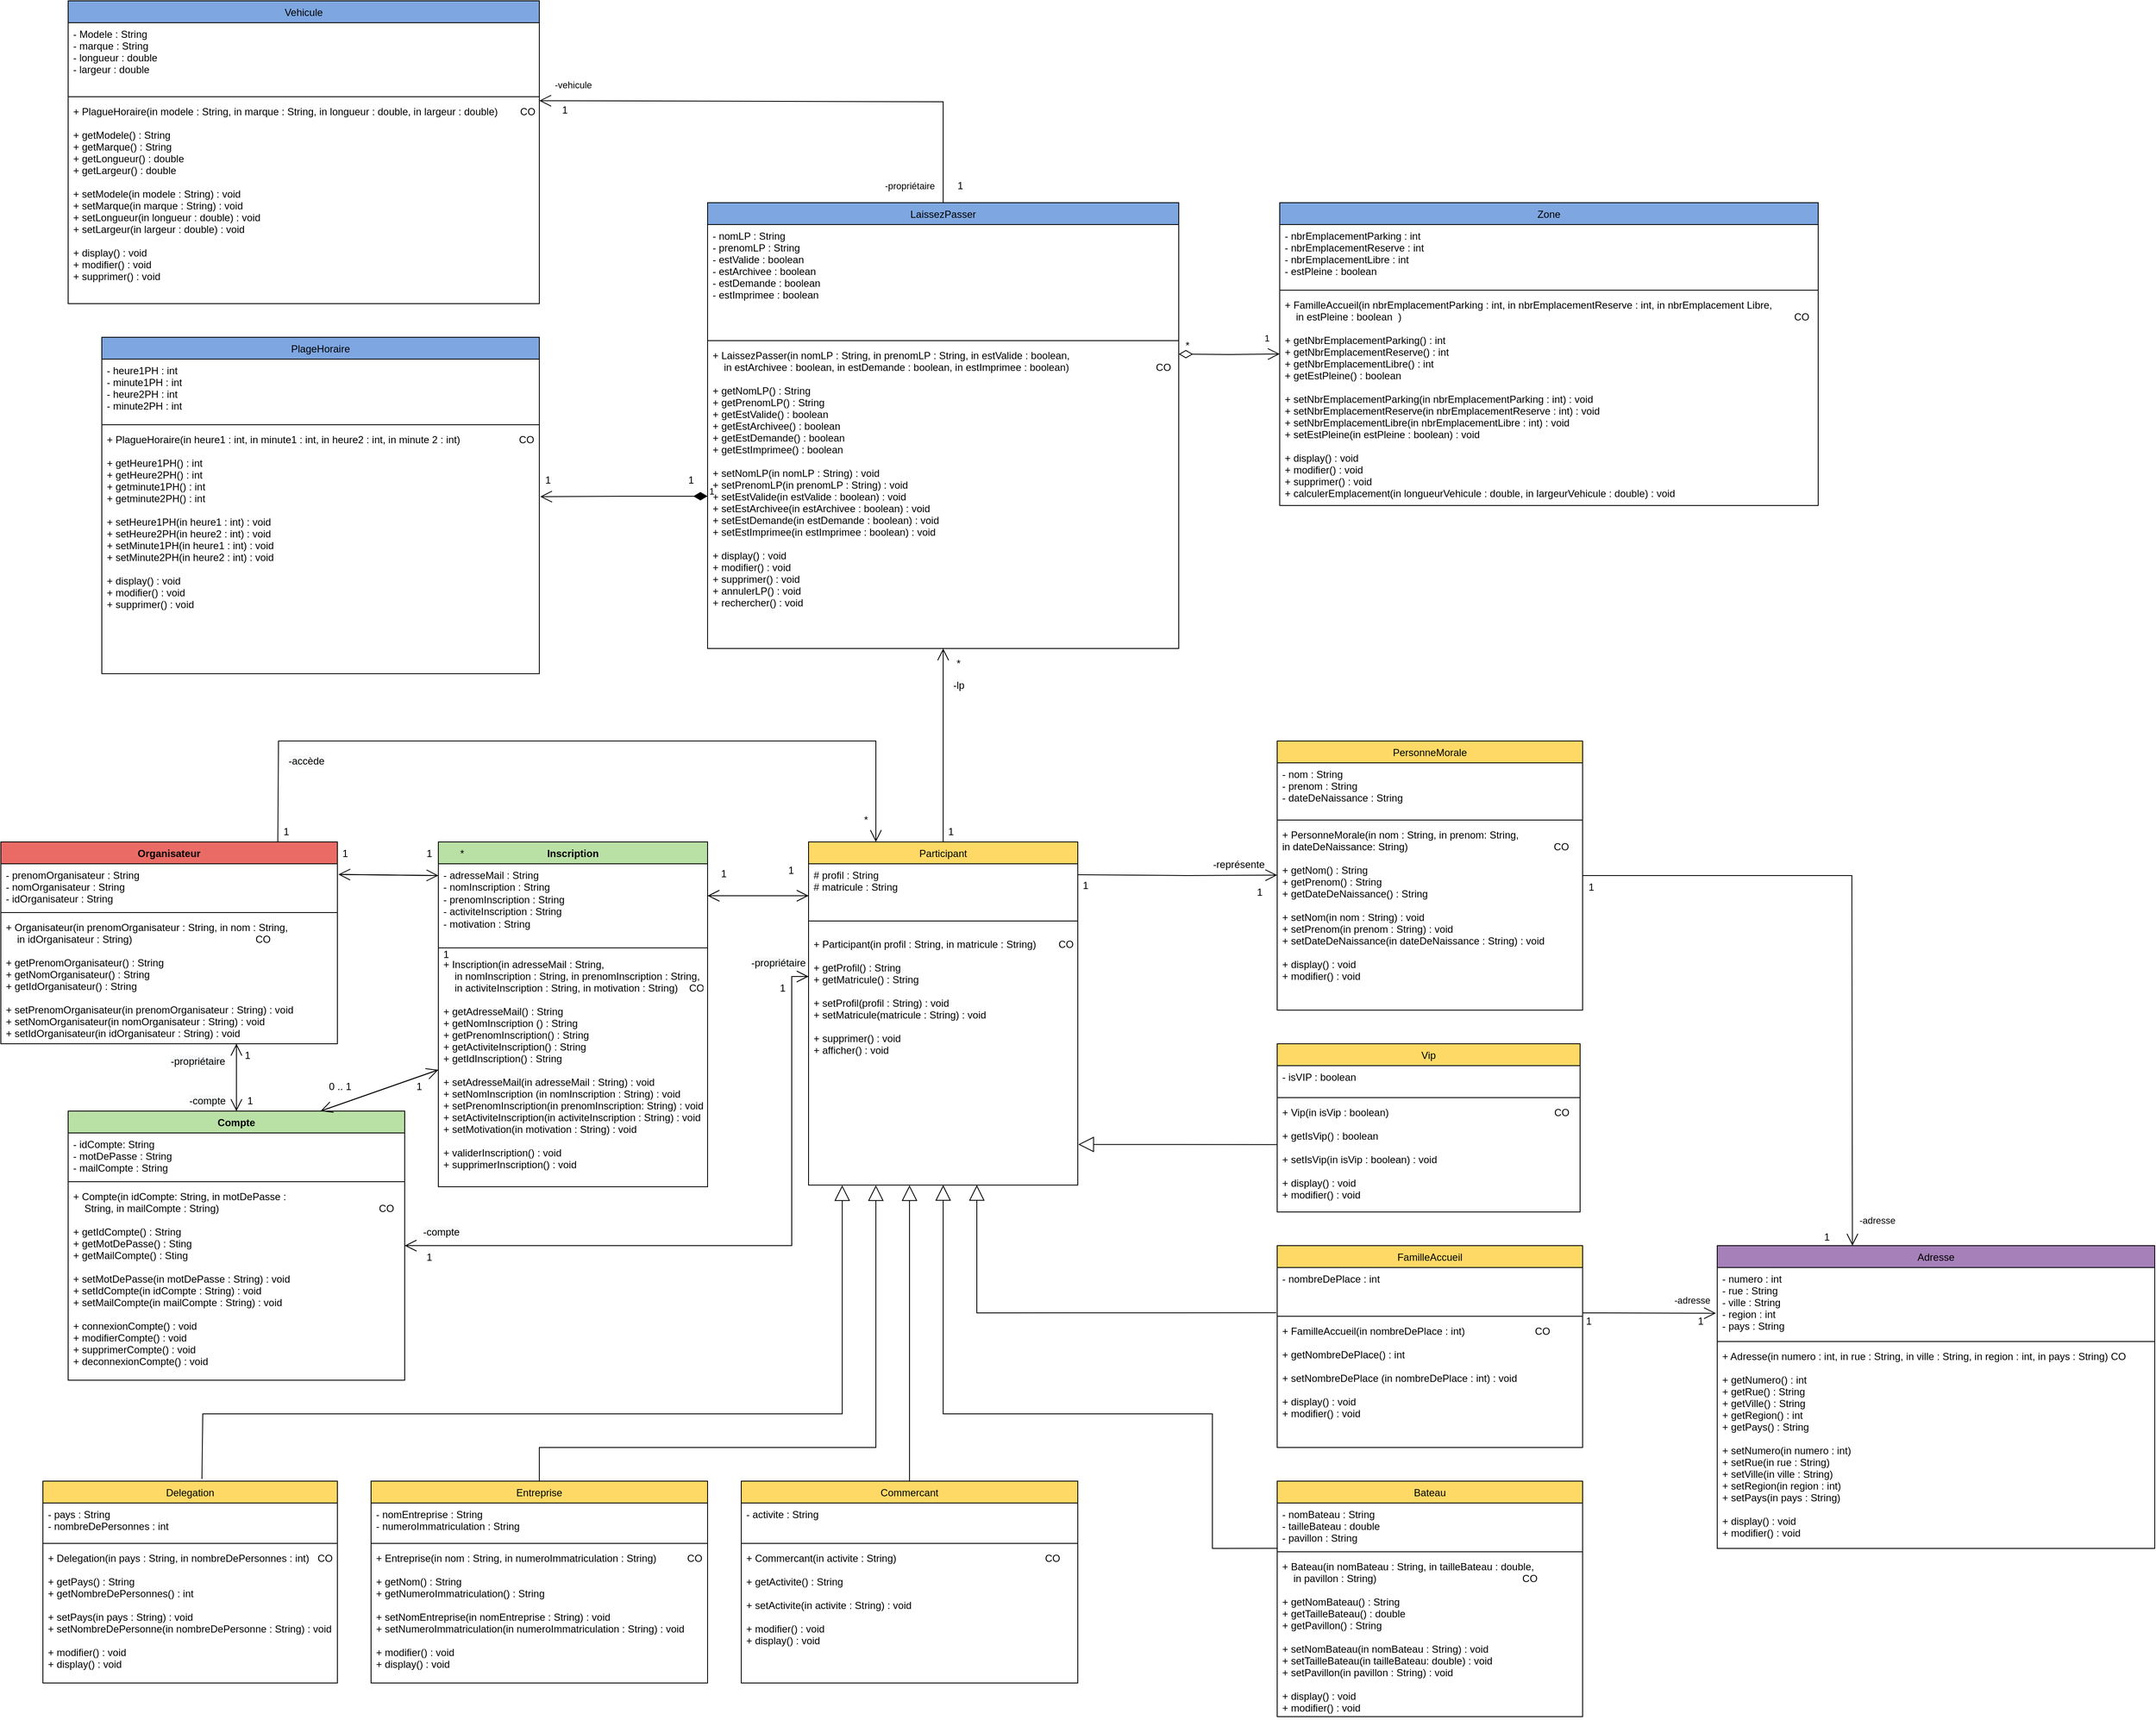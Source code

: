 <mxfile version="17.1.2" type="github">
  <diagram id="pmPVxWBvfErrvhI0WtuU" name="DDC1">
    <mxGraphModel dx="6281" dy="3842" grid="1" gridSize="10" guides="1" tooltips="1" connect="1" arrows="1" fold="1" page="1" pageScale="1" pageWidth="1169" pageHeight="827" background="none" math="0" shadow="0">
      <root>
        <mxCell id="0" />
        <mxCell id="1" parent="0" />
        <mxCell id="7gchvuawiLb_LsRf-Ycw-1" value="LaissezPasser" style="swimlane;fontStyle=0;align=center;verticalAlign=top;childLayout=stackLayout;horizontal=1;startSize=26;horizontalStack=0;resizeParent=1;resizeLast=0;collapsible=1;marginBottom=0;rounded=0;shadow=0;strokeWidth=1;fillColor=#7EA6E0;" vertex="1" parent="1">
          <mxGeometry x="160" y="-720" width="560" height="530" as="geometry">
            <mxRectangle x="130" y="380" width="160" height="26" as="alternateBounds" />
          </mxGeometry>
        </mxCell>
        <mxCell id="7gchvuawiLb_LsRf-Ycw-2" value="- nomLP : String&#xa;- prenomLP : String&#xa;- estValide : boolean&#xa;- estArchivee : boolean&#xa;- estDemande : boolean&#xa;- estImprimee : boolean" style="text;align=left;verticalAlign=top;spacingLeft=4;spacingRight=4;overflow=hidden;rotatable=0;points=[[0,0.5],[1,0.5]];portConstraint=eastwest;" vertex="1" parent="7gchvuawiLb_LsRf-Ycw-1">
          <mxGeometry y="26" width="560" height="134" as="geometry" />
        </mxCell>
        <mxCell id="7gchvuawiLb_LsRf-Ycw-125" value="1" style="endArrow=open;html=1;endSize=12;startArrow=diamondThin;startSize=14;startFill=0;edgeStyle=orthogonalEdgeStyle;align=left;verticalAlign=bottom;rounded=0;entryX=0;entryY=0.285;entryDx=0;entryDy=0;entryPerimeter=0;" edge="1" parent="7gchvuawiLb_LsRf-Ycw-1" target="7gchvuawiLb_LsRf-Ycw-113">
          <mxGeometry x="0.667" y="10" relative="1" as="geometry">
            <mxPoint x="560" y="180" as="sourcePoint" />
            <mxPoint x="710" y="180" as="targetPoint" />
            <mxPoint as="offset" />
          </mxGeometry>
        </mxCell>
        <mxCell id="7gchvuawiLb_LsRf-Ycw-3" value="" style="line;html=1;strokeWidth=1;align=left;verticalAlign=middle;spacingTop=-1;spacingLeft=3;spacingRight=3;rotatable=0;labelPosition=right;points=[];portConstraint=eastwest;" vertex="1" parent="7gchvuawiLb_LsRf-Ycw-1">
          <mxGeometry y="160" width="560" height="8" as="geometry" />
        </mxCell>
        <mxCell id="7gchvuawiLb_LsRf-Ycw-4" value="+ LaissezPasser(in nomLP : String, in prenomLP : String, in estValide : boolean, &#xa;    in estArchivee : boolean, in estDemande : boolean, in estImprimee : boolean)                               CO&#xa;&#xa;+ getNomLP() : String&#xa;+ getPrenomLP() : String&#xa;+ getEstValide() : boolean&#xa;+ getEstArchivee() : boolean &#xa;+ getEstDemande() : boolean &#xa;+ getEstImprimee() : boolean &#xa;&#xa;+ setNomLP(in nomLP : String) : void&#xa;+ setPrenomLP(in prenomLP : String) : void&#xa;+ setEstValide(in estValide : boolean) : void&#xa;+ setEstArchivee(in estArchivee : boolean) : void&#xa;+ setEstDemande(in estDemande : boolean) : void&#xa;+ setEstImprimee(in estImprimee : boolean) : void&#xa;&#xa;+ display() : void&#xa;+ modifier() : void&#xa;+ supprimer() : void&#xa;+ annulerLP() : void&#xa;+ rechercher() : void&#xa;" style="text;align=left;verticalAlign=top;spacingLeft=4;spacingRight=4;overflow=hidden;rotatable=0;points=[[0,0.5],[1,0.5]];portConstraint=eastwest;" vertex="1" parent="7gchvuawiLb_LsRf-Ycw-1">
          <mxGeometry y="168" width="560" height="362" as="geometry" />
        </mxCell>
        <mxCell id="7gchvuawiLb_LsRf-Ycw-7" value="Participant" style="swimlane;fontStyle=0;align=center;verticalAlign=top;childLayout=stackLayout;horizontal=1;startSize=26;horizontalStack=0;resizeParent=1;resizeLast=0;collapsible=1;marginBottom=0;rounded=0;shadow=0;strokeWidth=1;fillColor=#FFD966;" vertex="1" parent="1">
          <mxGeometry x="280" y="40" width="320" height="408" as="geometry">
            <mxRectangle x="330" y="50" width="160" height="26" as="alternateBounds" />
          </mxGeometry>
        </mxCell>
        <mxCell id="7gchvuawiLb_LsRf-Ycw-8" value="# profil : String&#xa;# matricule : String&#xa;" style="text;align=left;verticalAlign=top;spacingLeft=4;spacingRight=4;overflow=hidden;rotatable=0;points=[[0,0.5],[1,0.5]];portConstraint=eastwest;rounded=0;shadow=0;html=0;" vertex="1" parent="7gchvuawiLb_LsRf-Ycw-7">
          <mxGeometry y="26" width="320" height="54" as="geometry" />
        </mxCell>
        <mxCell id="7gchvuawiLb_LsRf-Ycw-9" value="" style="line;html=1;strokeWidth=1;align=left;verticalAlign=middle;spacingTop=-1;spacingLeft=3;spacingRight=3;rotatable=0;labelPosition=right;points=[];portConstraint=eastwest;" vertex="1" parent="7gchvuawiLb_LsRf-Ycw-7">
          <mxGeometry y="80" width="320" height="28" as="geometry" />
        </mxCell>
        <mxCell id="7gchvuawiLb_LsRf-Ycw-10" value="+ Participant(in profil : String, in matricule : String)        CO&#xa;&#xa;+ getProfil() : String&#xa;+ getMatricule() : String&#xa;&#xa;+ setProfil(profil : String) : void&#xa;+ setMatricule(matricule : String) : void&#xa;&#xa;+ supprimer() : void&#xa;+ afficher() : void&#xa;&#xa;" style="text;align=left;verticalAlign=top;spacingLeft=4;spacingRight=4;overflow=hidden;rotatable=0;points=[[0,0.5],[1,0.5]];portConstraint=eastwest;" vertex="1" parent="7gchvuawiLb_LsRf-Ycw-7">
          <mxGeometry y="108" width="320" height="300" as="geometry" />
        </mxCell>
        <mxCell id="7gchvuawiLb_LsRf-Ycw-11" value="PersonneMorale" style="swimlane;fontStyle=0;align=center;verticalAlign=top;childLayout=stackLayout;horizontal=1;startSize=26;horizontalStack=0;resizeParent=1;resizeLast=0;collapsible=1;marginBottom=0;rounded=0;shadow=0;strokeWidth=1;fillColor=#FFD966;" vertex="1" parent="1">
          <mxGeometry x="837" y="-80" width="363" height="320" as="geometry">
            <mxRectangle x="330" y="50" width="160" height="26" as="alternateBounds" />
          </mxGeometry>
        </mxCell>
        <mxCell id="7gchvuawiLb_LsRf-Ycw-12" value="- nom : String&#xa;- prenom : String&#xa;- dateDeNaissance : String&#xa;" style="text;align=left;verticalAlign=top;spacingLeft=4;spacingRight=4;overflow=hidden;rotatable=0;points=[[0,0.5],[1,0.5]];portConstraint=eastwest;rounded=0;shadow=0;html=0;" vertex="1" parent="7gchvuawiLb_LsRf-Ycw-11">
          <mxGeometry y="26" width="363" height="64" as="geometry" />
        </mxCell>
        <mxCell id="7gchvuawiLb_LsRf-Ycw-13" value="" style="line;html=1;strokeWidth=1;align=left;verticalAlign=middle;spacingTop=-1;spacingLeft=3;spacingRight=3;rotatable=0;labelPosition=right;points=[];portConstraint=eastwest;" vertex="1" parent="7gchvuawiLb_LsRf-Ycw-11">
          <mxGeometry y="90" width="363" height="8" as="geometry" />
        </mxCell>
        <mxCell id="7gchvuawiLb_LsRf-Ycw-14" value="+ PersonneMorale(in nom : String, in prenom: String, &#xa;in dateDeNaissance: String)                                                    CO&#xa;&#xa;+ getNom() : String&#xa;+ getPrenom() : String&#xa;+ getDateDeNaissance() : String&#xa;&#xa;+ setNom(in nom : String) : void&#xa;+ setPrenom(in prenom : String) : void&#xa;+ setDateDeNaissance(in dateDeNaissance : String) : void&#xa;&#xa;+ display() : void&#xa;+ modifier() : void" style="text;align=left;verticalAlign=top;spacingLeft=4;spacingRight=4;overflow=hidden;rotatable=0;points=[[0,0.5],[1,0.5]];portConstraint=eastwest;" vertex="1" parent="7gchvuawiLb_LsRf-Ycw-11">
          <mxGeometry y="98" width="363" height="222" as="geometry" />
        </mxCell>
        <mxCell id="7gchvuawiLb_LsRf-Ycw-15" value="Entreprise" style="swimlane;fontStyle=0;align=center;verticalAlign=top;childLayout=stackLayout;horizontal=1;startSize=26;horizontalStack=0;resizeParent=1;resizeLast=0;collapsible=1;marginBottom=0;rounded=0;shadow=0;strokeWidth=1;fillColor=#FFD966;" vertex="1" parent="1">
          <mxGeometry x="-240" y="800" width="400" height="240" as="geometry">
            <mxRectangle x="130" y="380" width="160" height="26" as="alternateBounds" />
          </mxGeometry>
        </mxCell>
        <mxCell id="7gchvuawiLb_LsRf-Ycw-16" value="- nomEntreprise : String&#xa;- numeroImmatriculation : String" style="text;align=left;verticalAlign=top;spacingLeft=4;spacingRight=4;overflow=hidden;rotatable=0;points=[[0,0.5],[1,0.5]];portConstraint=eastwest;" vertex="1" parent="7gchvuawiLb_LsRf-Ycw-15">
          <mxGeometry y="26" width="400" height="44" as="geometry" />
        </mxCell>
        <mxCell id="7gchvuawiLb_LsRf-Ycw-17" value="" style="line;html=1;strokeWidth=1;align=left;verticalAlign=middle;spacingTop=-1;spacingLeft=3;spacingRight=3;rotatable=0;labelPosition=right;points=[];portConstraint=eastwest;" vertex="1" parent="7gchvuawiLb_LsRf-Ycw-15">
          <mxGeometry y="70" width="400" height="8" as="geometry" />
        </mxCell>
        <mxCell id="7gchvuawiLb_LsRf-Ycw-18" value="+ Entreprise(in nom : String, in numeroImmatriculation : String)           CO&#xa;&#xa;+ getNom() : String&#xa;+ getNumeroImmatriculation() : String&#xa;&#xa;+ setNomEntreprise(in nomEntreprise : String) : void&#xa;+ setNumeroImmatriculation(in numeroImmatriculation : String) : void&#xa;&#xa;+ modifier() : void &#xa;+ display() : void" style="text;align=left;verticalAlign=top;spacingLeft=4;spacingRight=4;overflow=hidden;rotatable=0;points=[[0,0.5],[1,0.5]];portConstraint=eastwest;" vertex="1" parent="7gchvuawiLb_LsRf-Ycw-15">
          <mxGeometry y="78" width="400" height="162" as="geometry" />
        </mxCell>
        <mxCell id="7gchvuawiLb_LsRf-Ycw-19" value="Delegation" style="swimlane;fontStyle=0;align=center;verticalAlign=top;childLayout=stackLayout;horizontal=1;startSize=26;horizontalStack=0;resizeParent=1;resizeLast=0;collapsible=1;marginBottom=0;rounded=0;shadow=0;strokeWidth=1;fillColor=#FFD966;" vertex="1" parent="1">
          <mxGeometry x="-630" y="800" width="350" height="240" as="geometry">
            <mxRectangle x="130" y="380" width="160" height="26" as="alternateBounds" />
          </mxGeometry>
        </mxCell>
        <mxCell id="7gchvuawiLb_LsRf-Ycw-20" value="- pays : String&#xa;- nombreDePersonnes : int" style="text;align=left;verticalAlign=top;spacingLeft=4;spacingRight=4;overflow=hidden;rotatable=0;points=[[0,0.5],[1,0.5]];portConstraint=eastwest;" vertex="1" parent="7gchvuawiLb_LsRf-Ycw-19">
          <mxGeometry y="26" width="350" height="44" as="geometry" />
        </mxCell>
        <mxCell id="7gchvuawiLb_LsRf-Ycw-21" value="" style="line;html=1;strokeWidth=1;align=left;verticalAlign=middle;spacingTop=-1;spacingLeft=3;spacingRight=3;rotatable=0;labelPosition=right;points=[];portConstraint=eastwest;" vertex="1" parent="7gchvuawiLb_LsRf-Ycw-19">
          <mxGeometry y="70" width="350" height="8" as="geometry" />
        </mxCell>
        <mxCell id="7gchvuawiLb_LsRf-Ycw-22" value="+ Delegation(in pays : String, in nombreDePersonnes : int)   CO&#xa;&#xa;+ getPays() : String&#xa;+ getNombreDePersonnes() : int&#xa;&#xa;+ setPays(in pays : String) : void&#xa;+ setNombreDePersonne(in nombreDePersonne : String) : void&#xa;&#xa;+ modifier() : void &#xa;+ display() : void&#xa;&#xa;&#xa;" style="text;align=left;verticalAlign=top;spacingLeft=4;spacingRight=4;overflow=hidden;rotatable=0;points=[[0,0.5],[1,0.5]];portConstraint=eastwest;" vertex="1" parent="7gchvuawiLb_LsRf-Ycw-19">
          <mxGeometry y="78" width="350" height="162" as="geometry" />
        </mxCell>
        <mxCell id="7gchvuawiLb_LsRf-Ycw-23" value="Commercant" style="swimlane;fontStyle=0;align=center;verticalAlign=top;childLayout=stackLayout;horizontal=1;startSize=26;horizontalStack=0;resizeParent=1;resizeLast=0;collapsible=1;marginBottom=0;rounded=0;shadow=0;strokeWidth=1;fillColor=#FFD966;" vertex="1" parent="1">
          <mxGeometry x="200" y="800" width="400" height="240" as="geometry">
            <mxRectangle x="130" y="380" width="160" height="26" as="alternateBounds" />
          </mxGeometry>
        </mxCell>
        <mxCell id="7gchvuawiLb_LsRf-Ycw-24" value="- activite : String&#xa;" style="text;align=left;verticalAlign=top;spacingLeft=4;spacingRight=4;overflow=hidden;rotatable=0;points=[[0,0.5],[1,0.5]];portConstraint=eastwest;" vertex="1" parent="7gchvuawiLb_LsRf-Ycw-23">
          <mxGeometry y="26" width="400" height="44" as="geometry" />
        </mxCell>
        <mxCell id="7gchvuawiLb_LsRf-Ycw-25" value="" style="line;html=1;strokeWidth=1;align=left;verticalAlign=middle;spacingTop=-1;spacingLeft=3;spacingRight=3;rotatable=0;labelPosition=right;points=[];portConstraint=eastwest;" vertex="1" parent="7gchvuawiLb_LsRf-Ycw-23">
          <mxGeometry y="70" width="400" height="8" as="geometry" />
        </mxCell>
        <mxCell id="7gchvuawiLb_LsRf-Ycw-26" value="+ Commercant(in activite : String)                                                     CO &#xa;&#xa;+ getActivite() : String   &#xa;                                                  &#xa;+ setActivite(in activite : String) : void&#xa;&#xa;+ modifier() : void&#xa;+ display() : void&#xa;" style="text;align=left;verticalAlign=top;spacingLeft=4;spacingRight=4;overflow=hidden;rotatable=0;points=[[0,0.5],[1,0.5]];portConstraint=eastwest;" vertex="1" parent="7gchvuawiLb_LsRf-Ycw-23">
          <mxGeometry y="78" width="400" height="162" as="geometry" />
        </mxCell>
        <mxCell id="7gchvuawiLb_LsRf-Ycw-27" value="Bateau" style="swimlane;fontStyle=0;align=center;verticalAlign=top;childLayout=stackLayout;horizontal=1;startSize=26;horizontalStack=0;resizeParent=1;resizeLast=0;collapsible=1;marginBottom=0;rounded=0;shadow=0;strokeWidth=1;fillColor=#FFD966;" vertex="1" parent="1">
          <mxGeometry x="837" y="800" width="363" height="280" as="geometry">
            <mxRectangle x="130" y="380" width="160" height="26" as="alternateBounds" />
          </mxGeometry>
        </mxCell>
        <mxCell id="7gchvuawiLb_LsRf-Ycw-28" value="- nomBateau : String&#xa;- tailleBateau : double&#xa;- pavillon : String" style="text;align=left;verticalAlign=top;spacingLeft=4;spacingRight=4;overflow=hidden;rotatable=0;points=[[0,0.5],[1,0.5]];portConstraint=eastwest;" vertex="1" parent="7gchvuawiLb_LsRf-Ycw-27">
          <mxGeometry y="26" width="363" height="54" as="geometry" />
        </mxCell>
        <mxCell id="7gchvuawiLb_LsRf-Ycw-29" value="" style="line;html=1;strokeWidth=1;align=left;verticalAlign=middle;spacingTop=-1;spacingLeft=3;spacingRight=3;rotatable=0;labelPosition=right;points=[];portConstraint=eastwest;" vertex="1" parent="7gchvuawiLb_LsRf-Ycw-27">
          <mxGeometry y="80" width="363" height="8" as="geometry" />
        </mxCell>
        <mxCell id="7gchvuawiLb_LsRf-Ycw-30" value="+ Bateau(in nomBateau : String, in tailleBateau : double, &#xa;    in pavillon : String)                                                    CO&#xa;&#xa;+ getNomBateau() : String&#xa;+ getTailleBateau() : double&#xa;+ getPavillon() : String&#xa;&#xa;+ setNomBateau(in nomBateau : String) : void&#xa;+ setTailleBateau(in tailleBateau: double) : void&#xa;+ setPavillon(in pavillon : String) : void&#xa;&#xa;+ display() : void&#xa;+ modifier() : void&#xa;" style="text;align=left;verticalAlign=top;spacingLeft=4;spacingRight=4;overflow=hidden;rotatable=0;points=[[0,0.5],[1,0.5]];portConstraint=eastwest;" vertex="1" parent="7gchvuawiLb_LsRf-Ycw-27">
          <mxGeometry y="88" width="363" height="192" as="geometry" />
        </mxCell>
        <mxCell id="7gchvuawiLb_LsRf-Ycw-31" value="FamilleAccueil" style="swimlane;fontStyle=0;align=center;verticalAlign=top;childLayout=stackLayout;horizontal=1;startSize=26;horizontalStack=0;resizeParent=1;resizeLast=0;collapsible=1;marginBottom=0;rounded=0;shadow=0;strokeWidth=1;fillColor=#FFD966;" vertex="1" parent="1">
          <mxGeometry x="837" y="520" width="363" height="240" as="geometry">
            <mxRectangle x="130" y="380" width="160" height="26" as="alternateBounds" />
          </mxGeometry>
        </mxCell>
        <mxCell id="7gchvuawiLb_LsRf-Ycw-32" value="- nombreDePlace : int" style="text;align=left;verticalAlign=top;spacingLeft=4;spacingRight=4;overflow=hidden;rotatable=0;points=[[0,0.5],[1,0.5]];portConstraint=eastwest;" vertex="1" parent="7gchvuawiLb_LsRf-Ycw-31">
          <mxGeometry y="26" width="363" height="54" as="geometry" />
        </mxCell>
        <mxCell id="7gchvuawiLb_LsRf-Ycw-33" value="" style="line;html=1;strokeWidth=1;align=left;verticalAlign=middle;spacingTop=-1;spacingLeft=3;spacingRight=3;rotatable=0;labelPosition=right;points=[];portConstraint=eastwest;" vertex="1" parent="7gchvuawiLb_LsRf-Ycw-31">
          <mxGeometry y="80" width="363" height="8" as="geometry" />
        </mxCell>
        <mxCell id="7gchvuawiLb_LsRf-Ycw-34" value="+ FamilleAccueil(in nombreDePlace : int)                         CO&#xa;&#xa;+ getNombreDePlace() : int&#xa;&#xa;+ setNombreDePlace (in nombreDePlace : int) : void&#xa;&#xa;+ display() : void&#xa;+ modifier() : void&#xa;" style="text;align=left;verticalAlign=top;spacingLeft=4;spacingRight=4;overflow=hidden;rotatable=0;points=[[0,0.5],[1,0.5]];portConstraint=eastwest;" vertex="1" parent="7gchvuawiLb_LsRf-Ycw-31">
          <mxGeometry y="88" width="363" height="152" as="geometry" />
        </mxCell>
        <mxCell id="7gchvuawiLb_LsRf-Ycw-35" value="Vip" style="swimlane;fontStyle=0;align=center;verticalAlign=top;childLayout=stackLayout;horizontal=1;startSize=26;horizontalStack=0;resizeParent=1;resizeLast=0;collapsible=1;marginBottom=0;rounded=0;shadow=0;strokeWidth=1;strokeColor=#000000;fillColor=#FFD966;" vertex="1" parent="1">
          <mxGeometry x="837" y="280" width="360" height="200" as="geometry">
            <mxRectangle x="130" y="380" width="160" height="26" as="alternateBounds" />
          </mxGeometry>
        </mxCell>
        <mxCell id="7gchvuawiLb_LsRf-Ycw-36" value="- isVIP : boolean" style="text;align=left;verticalAlign=top;spacingLeft=4;spacingRight=4;overflow=hidden;rotatable=0;points=[[0,0.5],[1,0.5]];portConstraint=eastwest;rounded=0;shadow=0;html=0;" vertex="1" parent="7gchvuawiLb_LsRf-Ycw-35">
          <mxGeometry y="26" width="360" height="34" as="geometry" />
        </mxCell>
        <mxCell id="7gchvuawiLb_LsRf-Ycw-37" value="" style="line;html=1;strokeWidth=1;align=left;verticalAlign=middle;spacingTop=-1;spacingLeft=3;spacingRight=3;rotatable=0;labelPosition=right;points=[];portConstraint=eastwest;" vertex="1" parent="7gchvuawiLb_LsRf-Ycw-35">
          <mxGeometry y="60" width="360" height="8" as="geometry" />
        </mxCell>
        <mxCell id="7gchvuawiLb_LsRf-Ycw-38" value="+ Vip(in isVip : boolean)                                                           CO&#xa;&#xa;+ getIsVip() : boolean&#xa;&#xa;+ setIsVip(in isVip : boolean) : void&#xa;&#xa;+ display() : void&#xa;+ modifier() : void" style="text;align=left;verticalAlign=top;spacingLeft=4;spacingRight=4;overflow=hidden;rotatable=0;points=[[0,0.5],[1,0.5]];portConstraint=eastwest;" vertex="1" parent="7gchvuawiLb_LsRf-Ycw-35">
          <mxGeometry y="68" width="360" height="132" as="geometry" />
        </mxCell>
        <mxCell id="7gchvuawiLb_LsRf-Ycw-39" value="-représente" style="text;html=1;resizable=0;points=[];;align=center;verticalAlign=middle;labelBackgroundColor=none;rounded=0;shadow=0;strokeWidth=1;fontSize=12;" vertex="1" connectable="0" parent="1">
          <mxGeometry x="799.997" y="66.004" as="geometry">
            <mxPoint x="-9" y="1" as="offset" />
          </mxGeometry>
        </mxCell>
        <mxCell id="7gchvuawiLb_LsRf-Ycw-40" value="1" style="text;align=left;verticalAlign=top;spacingLeft=4;spacingRight=4;overflow=hidden;rotatable=0;points=[[0,0.5],[1,0.5]];portConstraint=eastwest;rounded=0;shadow=0;html=0;" vertex="1" parent="1">
          <mxGeometry x="600" y="78" width="20" height="26" as="geometry" />
        </mxCell>
        <mxCell id="7gchvuawiLb_LsRf-Ycw-41" value="1" style="text;align=left;verticalAlign=top;spacingLeft=4;spacingRight=4;overflow=hidden;rotatable=0;points=[[0,0.5],[1,0.5]];portConstraint=eastwest;rounded=0;shadow=0;html=0;" vertex="1" parent="1">
          <mxGeometry x="807" y="86" width="20" height="26" as="geometry" />
        </mxCell>
        <mxCell id="7gchvuawiLb_LsRf-Ycw-42" value="Inscription" style="swimlane;fontStyle=1;align=center;verticalAlign=top;childLayout=stackLayout;horizontal=1;startSize=26;horizontalStack=0;resizeParent=1;resizeParentMax=0;resizeLast=0;collapsible=1;marginBottom=0;fillColor=#B9E0A5;" vertex="1" parent="1">
          <mxGeometry x="-160" y="40" width="320" height="410" as="geometry" />
        </mxCell>
        <mxCell id="7gchvuawiLb_LsRf-Ycw-43" value="- adresseMail : String&lt;br&gt;- nomInscription : String&lt;br&gt;- prenomInscription : String&amp;nbsp;&lt;br&gt;- activiteInscription : String&amp;nbsp;&lt;br&gt;- motivation : String" style="text;strokeColor=none;fillColor=none;align=left;verticalAlign=top;spacingLeft=4;spacingRight=4;overflow=hidden;rotatable=0;points=[[0,0.5],[1,0.5]];portConstraint=eastwest;horizontal=1;treeFolding=0;treeMoving=0;enumerate=0;comic=0;part=0;dropTarget=0;autosize=0;html=1;perimeter=rectanglePerimeter;" vertex="1" parent="7gchvuawiLb_LsRf-Ycw-42">
          <mxGeometry y="26" width="320" height="94" as="geometry" />
        </mxCell>
        <mxCell id="7gchvuawiLb_LsRf-Ycw-44" value="" style="line;strokeWidth=1;fillColor=none;align=left;verticalAlign=middle;spacingTop=-1;spacingLeft=3;spacingRight=3;rotatable=0;labelPosition=right;points=[];portConstraint=eastwest;" vertex="1" parent="7gchvuawiLb_LsRf-Ycw-42">
          <mxGeometry y="120" width="320" height="12" as="geometry" />
        </mxCell>
        <mxCell id="7gchvuawiLb_LsRf-Ycw-45" value="+ Inscription(in adresseMail : String, &#xa;    in nomInscription : String, in prenomInscription : String,&#xa;    in activiteInscription : String, in motivation : String)    CO&#xa;&#xa;+ getAdresseMail() : String&#xa;+ getNomInscription () : String&#xa;+ getPrenomInscription() : String&#xa;+ getActiviteInscription() : String&#xa;+ getIdInscription() : String&#xa;&#xa;+ setAdresseMail(in adresseMail : String) : void&#xa;+ setNomInscription (in nomInscription : String) : void&#xa;+ setPrenomInscription(in prenomInscription: String) : void&#xa;+ setActiviteInscription(in activiteInscription : String) : void&#xa;+ setMotivation(in motivation : String) : void&#xa;&#xa;+ validerInscription() : void&#xa;+ supprimerInscription() : void" style="text;align=left;verticalAlign=top;spacingLeft=4;spacingRight=4;overflow=hidden;rotatable=0;points=[[0,0.5],[1,0.5]];portConstraint=eastwest;" vertex="1" parent="7gchvuawiLb_LsRf-Ycw-42">
          <mxGeometry y="132" width="320" height="278" as="geometry" />
        </mxCell>
        <mxCell id="7gchvuawiLb_LsRf-Ycw-46" value="Compte" style="swimlane;fontStyle=1;align=center;verticalAlign=top;childLayout=stackLayout;horizontal=1;startSize=26;horizontalStack=0;resizeParent=1;resizeParentMax=0;resizeLast=0;collapsible=1;marginBottom=0;fillColor=#B9E0A5;" vertex="1" parent="1">
          <mxGeometry x="-600" y="360" width="400" height="320" as="geometry" />
        </mxCell>
        <mxCell id="7gchvuawiLb_LsRf-Ycw-47" value="- idCompte: String&#xa;- motDePasse : String&#xa;- mailCompte : String" style="text;strokeColor=none;fillColor=none;align=left;verticalAlign=top;spacingLeft=4;spacingRight=4;overflow=hidden;rotatable=0;points=[[0,0.5],[1,0.5]];portConstraint=eastwest;" vertex="1" parent="7gchvuawiLb_LsRf-Ycw-46">
          <mxGeometry y="26" width="400" height="54" as="geometry" />
        </mxCell>
        <mxCell id="7gchvuawiLb_LsRf-Ycw-48" value="" style="line;strokeWidth=1;fillColor=none;align=left;verticalAlign=middle;spacingTop=-1;spacingLeft=3;spacingRight=3;rotatable=0;labelPosition=right;points=[];portConstraint=eastwest;" vertex="1" parent="7gchvuawiLb_LsRf-Ycw-46">
          <mxGeometry y="80" width="400" height="8" as="geometry" />
        </mxCell>
        <mxCell id="7gchvuawiLb_LsRf-Ycw-49" value="+ Compte(in idCompte: String, in motDePasse : &#xa;    String, in mailCompte : String)                                                         CO&#xa;&#xa;+ getIdCompte() : String&#xa;+ getMotDePasse() : Sting&#xa;+ getMailCompte() : Sting&#xa;&#xa;+ setMotDePasse(in motDePasse : String) : void&#xa;+ setIdCompte(in idCompte : String) : void&#xa;+ setMailCompte(in mailCompte : String) : void&#xa;&#xa;+ connexionCompte() : void&#xa;+ modifierCompte() : void&#xa;+ supprimerCompte() : void&#xa;+ deconnexionCompte() : void" style="text;strokeColor=none;fillColor=none;align=left;verticalAlign=top;spacingLeft=4;spacingRight=4;overflow=hidden;rotatable=0;points=[[0,0.5],[1,0.5]];portConstraint=eastwest;" vertex="1" parent="7gchvuawiLb_LsRf-Ycw-46">
          <mxGeometry y="88" width="400" height="232" as="geometry" />
        </mxCell>
        <mxCell id="7gchvuawiLb_LsRf-Ycw-50" value="&lt;br&gt;" style="endArrow=block;endSize=16;endFill=0;html=1;rounded=0;exitX=0.54;exitY=-0.011;exitDx=0;exitDy=0;exitPerimeter=0;entryX=0.125;entryY=1.001;entryDx=0;entryDy=0;entryPerimeter=0;" edge="1" parent="1" source="7gchvuawiLb_LsRf-Ycw-19" target="7gchvuawiLb_LsRf-Ycw-10">
          <mxGeometry x="-0.125" y="-40" width="160" relative="1" as="geometry">
            <mxPoint x="-768.96" y="720" as="sourcePoint" />
            <mxPoint x="320" y="450" as="targetPoint" />
            <mxPoint as="offset" />
            <Array as="points">
              <mxPoint x="-440" y="720" />
              <mxPoint x="320" y="720" />
            </Array>
          </mxGeometry>
        </mxCell>
        <mxCell id="7gchvuawiLb_LsRf-Ycw-51" value="&lt;br&gt;" style="endArrow=block;endSize=16;endFill=0;html=1;rounded=0;exitX=0.5;exitY=0;exitDx=0;exitDy=0;entryX=0.25;entryY=1.001;entryDx=0;entryDy=0;entryPerimeter=0;" edge="1" parent="1" source="7gchvuawiLb_LsRf-Ycw-15" target="7gchvuawiLb_LsRf-Ycw-10">
          <mxGeometry x="-0.125" y="-40" width="160" relative="1" as="geometry">
            <mxPoint x="-745" y="731" as="sourcePoint" />
            <mxPoint x="360" y="450" as="targetPoint" />
            <mxPoint as="offset" />
            <Array as="points">
              <mxPoint x="-40" y="760" />
              <mxPoint x="360" y="760" />
            </Array>
          </mxGeometry>
        </mxCell>
        <mxCell id="7gchvuawiLb_LsRf-Ycw-52" value="&lt;br&gt;" style="endArrow=block;endSize=16;endFill=0;html=1;rounded=0;exitX=0.5;exitY=0;exitDx=0;exitDy=0;entryX=0.375;entryY=1.001;entryDx=0;entryDy=0;entryPerimeter=0;" edge="1" parent="1" source="7gchvuawiLb_LsRf-Ycw-23" target="7gchvuawiLb_LsRf-Ycw-10">
          <mxGeometry x="-0.125" y="-40" width="160" relative="1" as="geometry">
            <mxPoint x="-735" y="741" as="sourcePoint" />
            <mxPoint x="400" y="450" as="targetPoint" />
            <mxPoint as="offset" />
          </mxGeometry>
        </mxCell>
        <mxCell id="7gchvuawiLb_LsRf-Ycw-53" value="&lt;br&gt;" style="endArrow=block;endSize=16;endFill=0;html=1;rounded=0;exitX=0.002;exitY=0.997;exitDx=0;exitDy=0;exitPerimeter=0;entryX=0.5;entryY=1;entryDx=0;entryDy=0;" edge="1" parent="1" source="7gchvuawiLb_LsRf-Ycw-28" target="7gchvuawiLb_LsRf-Ycw-7">
          <mxGeometry x="-0.125" y="-40" width="160" relative="1" as="geometry">
            <mxPoint x="820" y="880" as="sourcePoint" />
            <mxPoint x="440" y="450" as="targetPoint" />
            <mxPoint as="offset" />
            <Array as="points">
              <mxPoint x="770" y="880" />
              <mxPoint x="760" y="880" />
              <mxPoint x="760" y="720" />
              <mxPoint x="440" y="720" />
            </Array>
          </mxGeometry>
        </mxCell>
        <mxCell id="7gchvuawiLb_LsRf-Ycw-54" value="&lt;br&gt;" style="endArrow=block;endSize=16;endFill=0;html=1;rounded=0;exitX=-0.003;exitY=0.995;exitDx=0;exitDy=0;exitPerimeter=0;entryX=0.625;entryY=1;entryDx=0;entryDy=0;entryPerimeter=0;" edge="1" parent="1" source="7gchvuawiLb_LsRf-Ycw-32" target="7gchvuawiLb_LsRf-Ycw-10">
          <mxGeometry x="-0.125" y="-40" width="160" relative="1" as="geometry">
            <mxPoint x="826.001" y="598.754" as="sourcePoint" />
            <mxPoint x="490" y="450" as="targetPoint" />
            <mxPoint as="offset" />
            <Array as="points">
              <mxPoint x="480" y="600" />
            </Array>
          </mxGeometry>
        </mxCell>
        <mxCell id="7gchvuawiLb_LsRf-Ycw-55" value="&lt;br&gt;" style="endArrow=block;endSize=16;endFill=0;html=1;rounded=0;exitX=0;exitY=0.393;exitDx=0;exitDy=0;exitPerimeter=0;entryX=1.002;entryY=0.839;entryDx=0;entryDy=0;entryPerimeter=0;" edge="1" parent="1" source="7gchvuawiLb_LsRf-Ycw-38" target="7gchvuawiLb_LsRf-Ycw-10">
          <mxGeometry x="-0.125" y="-40" width="160" relative="1" as="geometry">
            <mxPoint x="1157.0" y="679.0" as="sourcePoint" />
            <mxPoint x="560" y="400" as="targetPoint" />
            <mxPoint as="offset" />
            <Array as="points" />
          </mxGeometry>
        </mxCell>
        <mxCell id="7gchvuawiLb_LsRf-Ycw-56" value="0 .. 1" style="text;align=left;verticalAlign=top;spacingLeft=4;spacingRight=4;overflow=hidden;rotatable=0;points=[[0,0.5],[1,0.5]];portConstraint=eastwest;rounded=0;shadow=0;html=0;" vertex="1" parent="1">
          <mxGeometry x="-296" y="317" width="70" height="26" as="geometry" />
        </mxCell>
        <mxCell id="7gchvuawiLb_LsRf-Ycw-57" value="" style="endArrow=open;endFill=1;endSize=12;html=1;rounded=0;exitX=1.005;exitY=0.233;exitDx=0;exitDy=0;exitPerimeter=0;" edge="1" parent="1" source="7gchvuawiLb_LsRf-Ycw-76">
          <mxGeometry width="160" relative="1" as="geometry">
            <mxPoint x="-290" y="79" as="sourcePoint" />
            <mxPoint x="-160.0" y="80.0" as="targetPoint" />
            <Array as="points">
              <mxPoint x="-160" y="80" />
            </Array>
          </mxGeometry>
        </mxCell>
        <mxCell id="7gchvuawiLb_LsRf-Ycw-58" value="" style="endArrow=open;endFill=1;endSize=12;html=1;rounded=0;entryX=1.003;entryY=0.235;entryDx=0;entryDy=0;entryPerimeter=0;" edge="1" parent="1" target="7gchvuawiLb_LsRf-Ycw-76">
          <mxGeometry width="160" relative="1" as="geometry">
            <mxPoint x="-160.0" y="80.0" as="sourcePoint" />
            <mxPoint x="-293.41" y="79.152" as="targetPoint" />
          </mxGeometry>
        </mxCell>
        <mxCell id="7gchvuawiLb_LsRf-Ycw-59" value="1" style="text;align=left;verticalAlign=top;spacingLeft=4;spacingRight=4;overflow=hidden;rotatable=0;points=[[0,0.5],[1,0.5]];portConstraint=eastwest;rounded=0;shadow=0;html=0;" vertex="1" parent="1">
          <mxGeometry x="-393" y="334" width="20" height="26" as="geometry" />
        </mxCell>
        <mxCell id="7gchvuawiLb_LsRf-Ycw-60" value="" style="endArrow=open;endFill=1;endSize=12;html=1;rounded=0;exitX=0.5;exitY=0;exitDx=0;exitDy=0;" edge="1" parent="1" source="7gchvuawiLb_LsRf-Ycw-46">
          <mxGeometry width="160" relative="1" as="geometry">
            <mxPoint x="-110.0" y="90" as="sourcePoint" />
            <mxPoint x="-400.0" y="280.0" as="targetPoint" />
          </mxGeometry>
        </mxCell>
        <mxCell id="7gchvuawiLb_LsRf-Ycw-61" value="" style="endArrow=open;endFill=1;endSize=12;html=1;rounded=0;entryX=0.5;entryY=0;entryDx=0;entryDy=0;" edge="1" parent="1" target="7gchvuawiLb_LsRf-Ycw-46">
          <mxGeometry width="160" relative="1" as="geometry">
            <mxPoint x="-400.0" y="280.0" as="sourcePoint" />
            <mxPoint x="-270.0" y="99.0" as="targetPoint" />
          </mxGeometry>
        </mxCell>
        <mxCell id="7gchvuawiLb_LsRf-Ycw-62" value="*" style="text;align=left;verticalAlign=top;spacingLeft=4;spacingRight=4;overflow=hidden;rotatable=0;points=[[0,0.5],[1,0.5]];portConstraint=eastwest;rounded=0;shadow=0;html=0;" vertex="1" parent="1">
          <mxGeometry x="-140" y="40" width="20" height="26" as="geometry" />
        </mxCell>
        <mxCell id="7gchvuawiLb_LsRf-Ycw-63" value="" style="endArrow=open;endFill=1;endSize=12;html=1;rounded=0;" edge="1" parent="1">
          <mxGeometry width="160" relative="1" as="geometry">
            <mxPoint x="280" y="200.0" as="sourcePoint" />
            <mxPoint x="-200.0" y="520.0" as="targetPoint" />
            <Array as="points">
              <mxPoint x="260" y="200" />
              <mxPoint x="260" y="520" />
            </Array>
          </mxGeometry>
        </mxCell>
        <mxCell id="7gchvuawiLb_LsRf-Ycw-64" value="" style="endArrow=open;endFill=1;endSize=12;html=1;rounded=0;entryX=0.75;entryY=0;entryDx=0;entryDy=0;exitX=0;exitY=0.5;exitDx=0;exitDy=0;" edge="1" parent="1" source="7gchvuawiLb_LsRf-Ycw-45" target="7gchvuawiLb_LsRf-Ycw-46">
          <mxGeometry width="160" relative="1" as="geometry">
            <mxPoint x="-110.0" y="90" as="sourcePoint" />
            <mxPoint x="-280.0" y="89.0" as="targetPoint" />
          </mxGeometry>
        </mxCell>
        <mxCell id="7gchvuawiLb_LsRf-Ycw-65" value="1" style="text;align=left;verticalAlign=top;spacingLeft=4;spacingRight=4;overflow=hidden;rotatable=0;points=[[0,0.5],[1,0.5]];portConstraint=eastwest;rounded=0;shadow=0;html=0;" vertex="1" parent="1">
          <mxGeometry x="-396" y="280" width="23" height="26" as="geometry" />
        </mxCell>
        <mxCell id="7gchvuawiLb_LsRf-Ycw-66" value="1" style="text;align=left;verticalAlign=top;spacingLeft=4;spacingRight=4;overflow=hidden;rotatable=0;points=[[0,0.5],[1,0.5]];portConstraint=eastwest;rounded=0;shadow=0;html=0;" vertex="1" parent="1">
          <mxGeometry x="-160" y="160" width="20" height="26" as="geometry" />
        </mxCell>
        <mxCell id="7gchvuawiLb_LsRf-Ycw-67" value="" style="endArrow=open;endFill=1;endSize=12;html=1;rounded=0;entryX=0;entryY=0.5;entryDx=0;entryDy=0;exitX=0.75;exitY=0;exitDx=0;exitDy=0;" edge="1" parent="1" source="7gchvuawiLb_LsRf-Ycw-46" target="7gchvuawiLb_LsRf-Ycw-45">
          <mxGeometry width="160" relative="1" as="geometry">
            <mxPoint x="-327.5" y="360" as="sourcePoint" />
            <mxPoint x="-110.0" y="247" as="targetPoint" />
          </mxGeometry>
        </mxCell>
        <mxCell id="7gchvuawiLb_LsRf-Ycw-68" value="1" style="text;align=left;verticalAlign=top;spacingLeft=4;spacingRight=4;overflow=hidden;rotatable=0;points=[[0,0.5],[1,0.5]];portConstraint=eastwest;rounded=0;shadow=0;html=0;" vertex="1" parent="1">
          <mxGeometry x="-280" y="40" width="20" height="26" as="geometry" />
        </mxCell>
        <mxCell id="7gchvuawiLb_LsRf-Ycw-69" value="1" style="text;align=left;verticalAlign=top;spacingLeft=4;spacingRight=4;overflow=hidden;rotatable=0;points=[[0,0.5],[1,0.5]];portConstraint=eastwest;rounded=0;shadow=0;html=0;" vertex="1" parent="1">
          <mxGeometry x="170" y="64" width="20" height="26" as="geometry" />
        </mxCell>
        <mxCell id="7gchvuawiLb_LsRf-Ycw-70" value="1" style="text;align=left;verticalAlign=top;spacingLeft=4;spacingRight=4;overflow=hidden;rotatable=0;points=[[0,0.5],[1,0.5]];portConstraint=eastwest;rounded=0;shadow=0;html=0;" vertex="1" parent="1">
          <mxGeometry x="250" y="60" width="20" height="26" as="geometry" />
        </mxCell>
        <mxCell id="7gchvuawiLb_LsRf-Ycw-71" value="1" style="text;align=left;verticalAlign=top;spacingLeft=4;spacingRight=4;overflow=hidden;rotatable=0;points=[[0,0.5],[1,0.5]];portConstraint=eastwest;rounded=0;shadow=0;html=0;" vertex="1" parent="1">
          <mxGeometry x="-192" y="317" width="70" height="26" as="geometry" />
        </mxCell>
        <mxCell id="7gchvuawiLb_LsRf-Ycw-72" value="" style="endArrow=open;endFill=1;endSize=12;html=1;rounded=0;entryX=0.25;entryY=0;entryDx=0;entryDy=0;exitX=0.823;exitY=0;exitDx=0;exitDy=0;exitPerimeter=0;" edge="1" parent="1" source="7gchvuawiLb_LsRf-Ycw-75" target="7gchvuawiLb_LsRf-Ycw-7">
          <mxGeometry width="160" relative="1" as="geometry">
            <mxPoint x="-388.5" y="40" as="sourcePoint" />
            <mxPoint x="360" y="50" as="targetPoint" />
            <Array as="points">
              <mxPoint x="-350" y="-80" />
              <mxPoint x="360" y="-80" />
              <mxPoint x="360" y="-30" />
            </Array>
          </mxGeometry>
        </mxCell>
        <mxCell id="7gchvuawiLb_LsRf-Ycw-73" value="1" style="text;align=left;verticalAlign=top;spacingLeft=4;spacingRight=4;overflow=hidden;rotatable=0;points=[[0,0.5],[1,0.5]];portConstraint=eastwest;rounded=0;shadow=0;html=0;" vertex="1" parent="1">
          <mxGeometry x="-350" y="14" width="20" height="26" as="geometry" />
        </mxCell>
        <mxCell id="7gchvuawiLb_LsRf-Ycw-74" value="*" style="text;align=left;verticalAlign=top;spacingLeft=4;spacingRight=4;overflow=hidden;rotatable=0;points=[[0,0.5],[1,0.5]];portConstraint=eastwest;rounded=0;shadow=0;html=0;" vertex="1" parent="1">
          <mxGeometry x="340" width="50" height="26" as="geometry" />
        </mxCell>
        <mxCell id="7gchvuawiLb_LsRf-Ycw-75" value="Organisateur" style="swimlane;fontStyle=1;align=center;verticalAlign=top;childLayout=stackLayout;horizontal=1;startSize=26;horizontalStack=0;resizeParent=1;resizeParentMax=0;resizeLast=0;collapsible=1;marginBottom=0;fillColor=#EA6B66;" vertex="1" parent="1">
          <mxGeometry x="-680" y="40" width="400" height="240" as="geometry" />
        </mxCell>
        <mxCell id="7gchvuawiLb_LsRf-Ycw-76" value="- prenomOrganisateur : String&#xa;- nomOrganisateur : String&#xa;- idOrganisateur : String" style="text;strokeColor=none;fillColor=none;align=left;verticalAlign=top;spacingLeft=4;spacingRight=4;overflow=hidden;rotatable=0;points=[[0,0.5],[1,0.5]];portConstraint=eastwest;" vertex="1" parent="7gchvuawiLb_LsRf-Ycw-75">
          <mxGeometry y="26" width="400" height="54" as="geometry" />
        </mxCell>
        <mxCell id="7gchvuawiLb_LsRf-Ycw-77" value="" style="line;strokeWidth=1;fillColor=none;align=left;verticalAlign=middle;spacingTop=-1;spacingLeft=3;spacingRight=3;rotatable=0;labelPosition=right;points=[];portConstraint=eastwest;" vertex="1" parent="7gchvuawiLb_LsRf-Ycw-75">
          <mxGeometry y="80" width="400" height="8" as="geometry" />
        </mxCell>
        <mxCell id="7gchvuawiLb_LsRf-Ycw-78" value="+ Organisateur(in prenomOrganisateur : String, in nom : String,&#xa;    in idOrganisateur : String)                                            CO&#xa;&#xa;+ getPrenomOrganisateur() : String&#xa;+ getNomOrganisateur() : String&#xa;+ getIdOrganisateur() : String&#xa;&#xa;+ setPrenomOrganisateur(in prenomOrganisateur : String) : void&#xa;+ setNomOrganisateur(in nomOrganisateur : String) : void&#xa;+ setIdOrganisateur(in idOrganisateur : String) : void" style="text;strokeColor=none;fillColor=none;align=left;verticalAlign=top;spacingLeft=4;spacingRight=4;overflow=hidden;rotatable=0;points=[[0,0.5],[1,0.5]];portConstraint=eastwest;" vertex="1" parent="7gchvuawiLb_LsRf-Ycw-75">
          <mxGeometry y="88" width="400" height="152" as="geometry" />
        </mxCell>
        <mxCell id="7gchvuawiLb_LsRf-Ycw-79" value="Adresse" style="swimlane;fontStyle=0;align=center;verticalAlign=top;childLayout=stackLayout;horizontal=1;startSize=26;horizontalStack=0;resizeParent=1;resizeLast=0;collapsible=1;marginBottom=0;rounded=0;shadow=0;strokeWidth=1;fillColor=#A680B8;" vertex="1" parent="1">
          <mxGeometry x="1360" y="520" width="520" height="360" as="geometry">
            <mxRectangle x="130" y="380" width="160" height="26" as="alternateBounds" />
          </mxGeometry>
        </mxCell>
        <mxCell id="7gchvuawiLb_LsRf-Ycw-80" value="- numero : int&#xa;- rue : String&#xa;- ville : String&#xa;- region : int&#xa;- pays : String&#xa;" style="text;align=left;verticalAlign=top;spacingLeft=4;spacingRight=4;overflow=hidden;rotatable=0;points=[[0,0.5],[1,0.5]];portConstraint=eastwest;" vertex="1" parent="7gchvuawiLb_LsRf-Ycw-79">
          <mxGeometry y="26" width="520" height="84" as="geometry" />
        </mxCell>
        <mxCell id="7gchvuawiLb_LsRf-Ycw-81" value="" style="line;html=1;strokeWidth=1;align=left;verticalAlign=middle;spacingTop=-1;spacingLeft=3;spacingRight=3;rotatable=0;labelPosition=right;points=[];portConstraint=eastwest;" vertex="1" parent="7gchvuawiLb_LsRf-Ycw-79">
          <mxGeometry y="110" width="520" height="8" as="geometry" />
        </mxCell>
        <mxCell id="7gchvuawiLb_LsRf-Ycw-82" value="+ Adresse(in numero : int, in rue : String, in ville : String, in region : int, in pays : String) CO&#xa;&#xa;+ getNumero() : int&#xa;+ getRue() : String&#xa;+ getVille() : String&#xa;+ getRegion() : int&#xa;+ getPays() : String&#xa;&#xa;+ setNumero(in numero : int)&#xa;+ setRue(in rue : String)&#xa;+ setVille(in ville : String)&#xa;+ setRegion(in region : int)&#xa;+ setPays(in pays : String)&#xa;&#xa;+ display() : void&#xa;+ modifier() : void" style="text;align=left;verticalAlign=top;spacingLeft=4;spacingRight=4;overflow=hidden;rotatable=0;points=[[0,0.5],[1,0.5]];portConstraint=eastwest;" vertex="1" parent="7gchvuawiLb_LsRf-Ycw-79">
          <mxGeometry y="118" width="520" height="242" as="geometry" />
        </mxCell>
        <mxCell id="7gchvuawiLb_LsRf-Ycw-83" value="1" style="text;html=1;align=center;verticalAlign=middle;resizable=0;points=[];autosize=1;strokeColor=none;fillColor=none;" vertex="1" parent="1">
          <mxGeometry x="1197" y="600" width="20" height="20" as="geometry" />
        </mxCell>
        <mxCell id="7gchvuawiLb_LsRf-Ycw-84" value="1" style="text;html=1;align=center;verticalAlign=middle;resizable=0;points=[];autosize=1;strokeColor=none;fillColor=none;" vertex="1" parent="1">
          <mxGeometry x="1330" y="600" width="20" height="20" as="geometry" />
        </mxCell>
        <mxCell id="7gchvuawiLb_LsRf-Ycw-85" value="1" style="text;html=1;align=center;verticalAlign=middle;resizable=0;points=[];autosize=1;strokeColor=none;fillColor=none;" vertex="1" parent="1">
          <mxGeometry x="1480" y="500" width="20" height="20" as="geometry" />
        </mxCell>
        <mxCell id="7gchvuawiLb_LsRf-Ycw-86" value="1" style="text;html=1;align=center;verticalAlign=middle;resizable=0;points=[];autosize=1;strokeColor=none;fillColor=none;" vertex="1" parent="1">
          <mxGeometry x="1200" y="84" width="20" height="20" as="geometry" />
        </mxCell>
        <mxCell id="7gchvuawiLb_LsRf-Ycw-87" value="" style="endArrow=open;endFill=1;endSize=12;html=1;rounded=0;entryX=0.309;entryY=0;entryDx=0;entryDy=0;entryPerimeter=0;exitX=0.999;exitY=0.279;exitDx=0;exitDy=0;exitPerimeter=0;" edge="1" parent="1" source="7gchvuawiLb_LsRf-Ycw-14" target="7gchvuawiLb_LsRf-Ycw-79">
          <mxGeometry width="160" relative="1" as="geometry">
            <mxPoint x="1210.0" y="104" as="sourcePoint" />
            <mxPoint x="1480" y="104.494" as="targetPoint" />
            <Array as="points">
              <mxPoint x="1520" y="80" />
            </Array>
          </mxGeometry>
        </mxCell>
        <mxCell id="7gchvuawiLb_LsRf-Ycw-88" value="&lt;span style=&quot;font-size: 11px ; background-color: rgb(255 , 255 , 255)&quot;&gt;-adresse&lt;/span&gt;" style="text;html=1;align=center;verticalAlign=middle;resizable=0;points=[];autosize=1;strokeColor=none;fillColor=none;" vertex="1" parent="1">
          <mxGeometry x="1520" y="480" width="60" height="20" as="geometry" />
        </mxCell>
        <mxCell id="7gchvuawiLb_LsRf-Ycw-89" value="" style="endArrow=open;endFill=1;endSize=12;html=1;rounded=0;entryX=-0.003;entryY=0.647;entryDx=0;entryDy=0;entryPerimeter=0;" edge="1" parent="1" target="7gchvuawiLb_LsRf-Ycw-80">
          <mxGeometry width="160" relative="1" as="geometry">
            <mxPoint x="1200" y="600.0" as="sourcePoint" />
            <mxPoint x="1475.0" y="600.494" as="targetPoint" />
          </mxGeometry>
        </mxCell>
        <mxCell id="7gchvuawiLb_LsRf-Ycw-90" value="&lt;span style=&quot;font-size: 11px ; background-color: rgb(255 , 255 , 255)&quot;&gt;-adresse&lt;/span&gt;" style="text;html=1;align=center;verticalAlign=middle;resizable=0;points=[];autosize=1;strokeColor=none;fillColor=none;" vertex="1" parent="1">
          <mxGeometry x="1300" y="575" width="60" height="20" as="geometry" />
        </mxCell>
        <mxCell id="7gchvuawiLb_LsRf-Ycw-91" value="" style="group" vertex="1" connectable="0" parent="1">
          <mxGeometry x="160" y="104" width="120" as="geometry" />
        </mxCell>
        <mxCell id="7gchvuawiLb_LsRf-Ycw-92" value="" style="group" vertex="1" connectable="0" parent="7gchvuawiLb_LsRf-Ycw-91">
          <mxGeometry width="120" as="geometry" />
        </mxCell>
        <mxCell id="7gchvuawiLb_LsRf-Ycw-93" value="" style="endArrow=open;endFill=1;endSize=12;html=1;rounded=0;" edge="1" parent="7gchvuawiLb_LsRf-Ycw-92">
          <mxGeometry width="160" relative="1" as="geometry">
            <mxPoint x="120" as="sourcePoint" />
            <mxPoint as="targetPoint" />
          </mxGeometry>
        </mxCell>
        <mxCell id="7gchvuawiLb_LsRf-Ycw-94" value="" style="endArrow=open;endFill=1;endSize=12;html=1;rounded=0;" edge="1" parent="7gchvuawiLb_LsRf-Ycw-91">
          <mxGeometry width="160" relative="1" as="geometry">
            <mxPoint as="sourcePoint" />
            <mxPoint x="120" as="targetPoint" />
          </mxGeometry>
        </mxCell>
        <mxCell id="7gchvuawiLb_LsRf-Ycw-95" value="" style="endArrow=open;endFill=1;endSize=12;html=1;rounded=0;" edge="1" parent="1">
          <mxGeometry width="160" relative="1" as="geometry">
            <mxPoint x="-200.0" y="520.0" as="sourcePoint" />
            <mxPoint x="280" y="200.0" as="targetPoint" />
            <Array as="points">
              <mxPoint x="260" y="520" />
              <mxPoint x="260" y="200" />
            </Array>
          </mxGeometry>
        </mxCell>
        <mxCell id="7gchvuawiLb_LsRf-Ycw-96" value="" style="endArrow=open;endFill=1;endSize=12;html=1;rounded=0;exitX=0.999;exitY=0.279;exitDx=0;exitDy=0;exitPerimeter=0;entryX=0;entryY=0.277;entryDx=0;entryDy=0;entryPerimeter=0;" edge="1" parent="1" target="7gchvuawiLb_LsRf-Ycw-14">
          <mxGeometry width="160" relative="1" as="geometry">
            <mxPoint x="599.997" y="78.968" as="sourcePoint" />
            <mxPoint x="921.04" y="519.03" as="targetPoint" />
            <Array as="points">
              <mxPoint x="730" y="80" />
            </Array>
          </mxGeometry>
        </mxCell>
        <mxCell id="7gchvuawiLb_LsRf-Ycw-97" value="&lt;span style=&quot;color: rgb(0 , 0 , 0) ; font-family: &amp;#34;helvetica&amp;#34; ; font-size: 12px ; font-style: normal ; font-weight: 400 ; letter-spacing: normal ; text-align: center ; text-indent: 0px ; text-transform: none ; word-spacing: 0px ; background-color: rgb(248 , 249 , 250) ; display: inline ; float: none&quot;&gt;-compte&lt;/span&gt;" style="text;whiteSpace=wrap;html=1;" vertex="1" parent="1">
          <mxGeometry x="-180" y="490" width="90" height="30" as="geometry" />
        </mxCell>
        <mxCell id="7gchvuawiLb_LsRf-Ycw-98" value="&lt;span style=&quot;color: rgb(0 , 0 , 0) ; font-family: &amp;#34;helvetica&amp;#34; ; font-size: 12px ; font-style: normal ; font-weight: 400 ; letter-spacing: normal ; text-align: center ; text-indent: 0px ; text-transform: none ; word-spacing: 0px ; background-color: rgb(248 , 249 , 250) ; display: inline ; float: none&quot;&gt;-propriétaire&lt;/span&gt;" style="text;whiteSpace=wrap;html=1;" vertex="1" parent="1">
          <mxGeometry x="210" y="170" width="90" height="30" as="geometry" />
        </mxCell>
        <mxCell id="7gchvuawiLb_LsRf-Ycw-99" value="1" style="text;align=left;verticalAlign=top;spacingLeft=4;spacingRight=4;overflow=hidden;rotatable=0;points=[[0,0.5],[1,0.5]];portConstraint=eastwest;rounded=0;shadow=0;html=0;" vertex="1" parent="1">
          <mxGeometry x="-180" y="520" width="20" height="26" as="geometry" />
        </mxCell>
        <mxCell id="7gchvuawiLb_LsRf-Ycw-100" value="1" style="text;align=left;verticalAlign=top;spacingLeft=4;spacingRight=4;overflow=hidden;rotatable=0;points=[[0,0.5],[1,0.5]];portConstraint=eastwest;rounded=0;shadow=0;html=0;" vertex="1" parent="1">
          <mxGeometry x="240" y="200" width="20" height="26" as="geometry" />
        </mxCell>
        <mxCell id="7gchvuawiLb_LsRf-Ycw-101" value="&lt;span style=&quot;color: rgb(0 , 0 , 0) ; font-family: &amp;#34;helvetica&amp;#34; ; font-size: 12px ; font-style: normal ; font-weight: 400 ; letter-spacing: normal ; text-align: center ; text-indent: 0px ; text-transform: none ; word-spacing: 0px ; background-color: rgb(248 , 249 , 250) ; display: inline ; float: none&quot;&gt;-propriétaire&lt;/span&gt;" style="text;whiteSpace=wrap;html=1;" vertex="1" parent="1">
          <mxGeometry x="-480" y="287" width="90" height="30" as="geometry" />
        </mxCell>
        <mxCell id="7gchvuawiLb_LsRf-Ycw-102" value="&lt;span style=&quot;color: rgb(0 , 0 , 0) ; font-family: &amp;#34;helvetica&amp;#34; ; font-size: 12px ; font-style: normal ; font-weight: 400 ; letter-spacing: normal ; text-align: center ; text-indent: 0px ; text-transform: none ; word-spacing: 0px ; background-color: rgb(248 , 249 , 250) ; display: inline ; float: none&quot;&gt;-compte&lt;/span&gt;" style="text;whiteSpace=wrap;html=1;" vertex="1" parent="1">
          <mxGeometry x="-458" y="334" width="90" height="30" as="geometry" />
        </mxCell>
        <mxCell id="7gchvuawiLb_LsRf-Ycw-103" value="1" style="text;align=left;verticalAlign=top;spacingLeft=4;spacingRight=4;overflow=hidden;rotatable=0;points=[[0,0.5],[1,0.5]];portConstraint=eastwest;rounded=0;shadow=0;html=0;" vertex="1" parent="1">
          <mxGeometry x="-180" y="40" width="20" height="26" as="geometry" />
        </mxCell>
        <mxCell id="7gchvuawiLb_LsRf-Ycw-104" value="&lt;span style=&quot;color: rgb(0 , 0 , 0) ; font-family: &amp;#34;helvetica&amp;#34; ; font-size: 12px ; font-style: normal ; font-weight: 400 ; letter-spacing: normal ; text-align: center ; text-indent: 0px ; text-transform: none ; word-spacing: 0px ; background-color: rgb(248 , 249 , 250) ; display: inline ; float: none&quot;&gt;-accède&lt;/span&gt;" style="text;whiteSpace=wrap;html=1;" vertex="1" parent="1">
          <mxGeometry x="-340" y="-70" width="90" height="30" as="geometry" />
        </mxCell>
        <mxCell id="7gchvuawiLb_LsRf-Ycw-105" value="PlageHoraire" style="swimlane;fontStyle=0;align=center;verticalAlign=top;childLayout=stackLayout;horizontal=1;startSize=26;horizontalStack=0;resizeParent=1;resizeLast=0;collapsible=1;marginBottom=0;rounded=0;shadow=0;strokeWidth=1;fillColor=#7EA6E0;" vertex="1" parent="1">
          <mxGeometry x="-560" y="-560" width="520" height="400" as="geometry">
            <mxRectangle x="130" y="380" width="160" height="26" as="alternateBounds" />
          </mxGeometry>
        </mxCell>
        <mxCell id="7gchvuawiLb_LsRf-Ycw-106" value="- heure1PH : int&#xa;- minute1PH : int&#xa;- heure2PH : int&#xa;- minute2PH : int" style="text;align=left;verticalAlign=top;spacingLeft=4;spacingRight=4;overflow=hidden;rotatable=0;points=[[0,0.5],[1,0.5]];portConstraint=eastwest;" vertex="1" parent="7gchvuawiLb_LsRf-Ycw-105">
          <mxGeometry y="26" width="520" height="74" as="geometry" />
        </mxCell>
        <mxCell id="7gchvuawiLb_LsRf-Ycw-107" value="" style="line;html=1;strokeWidth=1;align=left;verticalAlign=middle;spacingTop=-1;spacingLeft=3;spacingRight=3;rotatable=0;labelPosition=right;points=[];portConstraint=eastwest;" vertex="1" parent="7gchvuawiLb_LsRf-Ycw-105">
          <mxGeometry y="100" width="520" height="8" as="geometry" />
        </mxCell>
        <mxCell id="7gchvuawiLb_LsRf-Ycw-108" value="+ PlagueHoraire(in heure1 : int, in minute1 : int, in heure2 : int, in minute 2 : int)                     CO&#xa;&#xa;+ getHeure1PH() : int&#xa;+ getHeure2PH() : int&#xa;+ getminute1PH() : int&#xa;+ getminute2PH() : int&#xa;&#xa;+ setHeure1PH(in heure1 : int) : void&#xa;+ setHeure2PH(in heure2 : int) : void&#xa;+ setMinute1PH(in heure1 : int) : void&#xa;+ setMinute2PH(in heure2 : int) : void&#xa;&#xa;+ display() : void&#xa;+ modifier() : void&#xa;+ supprimer() : void&#xa;" style="text;align=left;verticalAlign=top;spacingLeft=4;spacingRight=4;overflow=hidden;rotatable=0;points=[[0,0.5],[1,0.5]];portConstraint=eastwest;" vertex="1" parent="7gchvuawiLb_LsRf-Ycw-105">
          <mxGeometry y="108" width="520" height="242" as="geometry" />
        </mxCell>
        <mxCell id="7gchvuawiLb_LsRf-Ycw-110" value="Zone" style="swimlane;fontStyle=0;align=center;verticalAlign=top;childLayout=stackLayout;horizontal=1;startSize=26;horizontalStack=0;resizeParent=1;resizeLast=0;collapsible=1;marginBottom=0;rounded=0;shadow=0;strokeWidth=1;fillColor=#7EA6E0;" vertex="1" parent="1">
          <mxGeometry x="840" y="-720" width="640" height="360" as="geometry">
            <mxRectangle x="130" y="380" width="160" height="26" as="alternateBounds" />
          </mxGeometry>
        </mxCell>
        <mxCell id="7gchvuawiLb_LsRf-Ycw-111" value="- nbrEmplacementParking : int&#xa;- nbrEmplacementReserve : int&#xa;- nbrEmplacementLibre : int&#xa;- estPleine : boolean" style="text;align=left;verticalAlign=top;spacingLeft=4;spacingRight=4;overflow=hidden;rotatable=0;points=[[0,0.5],[1,0.5]];portConstraint=eastwest;" vertex="1" parent="7gchvuawiLb_LsRf-Ycw-110">
          <mxGeometry y="26" width="640" height="74" as="geometry" />
        </mxCell>
        <mxCell id="7gchvuawiLb_LsRf-Ycw-112" value="" style="line;html=1;strokeWidth=1;align=left;verticalAlign=middle;spacingTop=-1;spacingLeft=3;spacingRight=3;rotatable=0;labelPosition=right;points=[];portConstraint=eastwest;" vertex="1" parent="7gchvuawiLb_LsRf-Ycw-110">
          <mxGeometry y="100" width="640" height="8" as="geometry" />
        </mxCell>
        <mxCell id="7gchvuawiLb_LsRf-Ycw-113" value="+ FamilleAccueil(in nbrEmplacementParking : int, in nbrEmplacementReserve : int, in nbrEmplacement Libre,&#xa;    in estPleine : boolean  )                                                                                                                                            CO&#xa;&#xa;+ getNbrEmplacementParking() : int&#xa;+ getNbrEmplacementReserve() : int&#xa;+ getNbrEmplacementLibre() : int&#xa;+ getEstPleine() : boolean&#xa;&#xa;+ setNbrEmplacementParking(in nbrEmplacementParking : int) : void&#xa;+ setNbrEmplacementReserve(in nbrEmplacementReserve : int) : void&#xa;+ setNbrEmplacementLibre(in nbrEmplacementLibre : int) : void&#xa;+ setEstPleine(in estPleine : boolean) : void&#xa;&#xa;+ display() : void&#xa;+ modifier() : void&#xa;+ supprimer() : void&#xa;+ calculerEmplacement(in longueurVehicule : double, in largeurVehicule : double) : void" style="text;align=left;verticalAlign=top;spacingLeft=4;spacingRight=4;overflow=hidden;rotatable=0;points=[[0,0.5],[1,0.5]];portConstraint=eastwest;" vertex="1" parent="7gchvuawiLb_LsRf-Ycw-110">
          <mxGeometry y="108" width="640" height="252" as="geometry" />
        </mxCell>
        <mxCell id="7gchvuawiLb_LsRf-Ycw-114" value="Vehicule" style="swimlane;fontStyle=0;align=center;verticalAlign=top;childLayout=stackLayout;horizontal=1;startSize=26;horizontalStack=0;resizeParent=1;resizeLast=0;collapsible=1;marginBottom=0;rounded=0;shadow=0;strokeWidth=1;fillColor=#7EA6E0;" vertex="1" parent="1">
          <mxGeometry x="-600" y="-960" width="560" height="360" as="geometry">
            <mxRectangle x="130" y="380" width="160" height="26" as="alternateBounds" />
          </mxGeometry>
        </mxCell>
        <mxCell id="7gchvuawiLb_LsRf-Ycw-115" value="- Modele : String&#xa;- marque : String&#xa;- longueur : double&#xa;- largeur : double" style="text;align=left;verticalAlign=top;spacingLeft=4;spacingRight=4;overflow=hidden;rotatable=0;points=[[0,0.5],[1,0.5]];portConstraint=eastwest;" vertex="1" parent="7gchvuawiLb_LsRf-Ycw-114">
          <mxGeometry y="26" width="560" height="84" as="geometry" />
        </mxCell>
        <mxCell id="7gchvuawiLb_LsRf-Ycw-116" value="" style="line;html=1;strokeWidth=1;align=left;verticalAlign=middle;spacingTop=-1;spacingLeft=3;spacingRight=3;rotatable=0;labelPosition=right;points=[];portConstraint=eastwest;" vertex="1" parent="7gchvuawiLb_LsRf-Ycw-114">
          <mxGeometry y="110" width="560" height="8" as="geometry" />
        </mxCell>
        <mxCell id="7gchvuawiLb_LsRf-Ycw-117" value="+ PlagueHoraire(in modele : String, in marque : String, in longueur : double, in largeur : double)        CO&#xa;&#xa;+ getModele() : String&#xa;+ getMarque() : String&#xa;+ getLongueur() : double&#xa;+ getLargeur() : double&#xa;&#xa;+ setModele(in modele : String) : void&#xa;+ setMarque(in marque : String) : void&#xa;+ setLongueur(in longueur : double) : void&#xa;+ setLargeur(in largeur : double) : void&#xa;&#xa;+ display() : void&#xa;+ modifier() : void&#xa;+ supprimer() : void&#xa;" style="text;align=left;verticalAlign=top;spacingLeft=4;spacingRight=4;overflow=hidden;rotatable=0;points=[[0,0.5],[1,0.5]];portConstraint=eastwest;" vertex="1" parent="7gchvuawiLb_LsRf-Ycw-114">
          <mxGeometry y="118" width="560" height="242" as="geometry" />
        </mxCell>
        <mxCell id="7gchvuawiLb_LsRf-Ycw-119" value="" style="endArrow=open;endFill=1;endSize=12;html=1;rounded=0;exitX=0.5;exitY=0;exitDx=0;exitDy=0;entryX=1;entryY=0.003;entryDx=0;entryDy=0;entryPerimeter=0;" edge="1" parent="1" source="7gchvuawiLb_LsRf-Ycw-1" target="7gchvuawiLb_LsRf-Ycw-117">
          <mxGeometry width="160" relative="1" as="geometry">
            <mxPoint x="-10.003" y="-960.002" as="sourcePoint" />
            <mxPoint x="311" y="-1060" as="targetPoint" />
            <Array as="points">
              <mxPoint x="440" y="-840" />
            </Array>
          </mxGeometry>
        </mxCell>
        <mxCell id="7gchvuawiLb_LsRf-Ycw-120" value="&lt;span style=&quot;font-size: 11px ; background-color: rgb(255 , 255 , 255)&quot;&gt;-vehicule&lt;/span&gt;" style="text;html=1;align=center;verticalAlign=middle;resizable=0;points=[];autosize=1;strokeColor=none;fillColor=none;" vertex="1" parent="1">
          <mxGeometry x="-30" y="-870" width="60" height="20" as="geometry" />
        </mxCell>
        <mxCell id="7gchvuawiLb_LsRf-Ycw-122" value="&lt;span style=&quot;font-size: 11px ; background-color: rgb(255 , 255 , 255)&quot;&gt;-&lt;/span&gt;&lt;span style=&quot;font-size: 11px&quot;&gt;propriétaire&lt;/span&gt;" style="text;html=1;align=center;verticalAlign=middle;resizable=0;points=[];autosize=1;strokeColor=none;fillColor=none;" vertex="1" parent="1">
          <mxGeometry x="365" y="-750" width="70" height="20" as="geometry" />
        </mxCell>
        <mxCell id="7gchvuawiLb_LsRf-Ycw-123" value="1" style="text;html=1;align=center;verticalAlign=middle;resizable=0;points=[];autosize=1;strokeColor=none;fillColor=none;" vertex="1" parent="1">
          <mxGeometry x="450" y="-750" width="20" height="20" as="geometry" />
        </mxCell>
        <mxCell id="7gchvuawiLb_LsRf-Ycw-126" value="*" style="text;html=1;align=center;verticalAlign=middle;resizable=0;points=[];autosize=1;strokeColor=none;fillColor=none;" vertex="1" parent="1">
          <mxGeometry x="720" y="-560" width="20" height="20" as="geometry" />
        </mxCell>
        <mxCell id="7gchvuawiLb_LsRf-Ycw-127" value="1" style="text;html=1;align=center;verticalAlign=middle;resizable=0;points=[];autosize=1;strokeColor=none;fillColor=none;" vertex="1" parent="1">
          <mxGeometry x="-20" y="-840" width="20" height="20" as="geometry" />
        </mxCell>
        <mxCell id="7gchvuawiLb_LsRf-Ycw-128" value="1" style="endArrow=open;html=1;endSize=12;startArrow=diamondThin;startSize=14;startFill=1;edgeStyle=orthogonalEdgeStyle;align=left;verticalAlign=bottom;rounded=0;entryX=1.002;entryY=0.337;entryDx=0;entryDy=0;entryPerimeter=0;exitX=0;exitY=0.5;exitDx=0;exitDy=0;" edge="1" parent="1" source="7gchvuawiLb_LsRf-Ycw-4" target="7gchvuawiLb_LsRf-Ycw-108">
          <mxGeometry x="-1" y="3" relative="1" as="geometry">
            <mxPoint x="150" y="-361" as="sourcePoint" />
            <mxPoint x="150" y="-360" as="targetPoint" />
          </mxGeometry>
        </mxCell>
        <mxCell id="7gchvuawiLb_LsRf-Ycw-130" value="1" style="text;html=1;align=center;verticalAlign=middle;resizable=0;points=[];autosize=1;strokeColor=none;fillColor=none;" vertex="1" parent="1">
          <mxGeometry x="130" y="-400" width="20" height="20" as="geometry" />
        </mxCell>
        <mxCell id="7gchvuawiLb_LsRf-Ycw-131" value="1" style="text;html=1;align=center;verticalAlign=middle;resizable=0;points=[];autosize=1;strokeColor=none;fillColor=none;" vertex="1" parent="1">
          <mxGeometry x="-40" y="-400" width="20" height="20" as="geometry" />
        </mxCell>
        <mxCell id="7gchvuawiLb_LsRf-Ycw-135" value="" style="endArrow=open;endFill=1;endSize=12;html=1;rounded=0;entryX=0.5;entryY=1;entryDx=0;entryDy=0;entryPerimeter=0;" edge="1" parent="1" source="7gchvuawiLb_LsRf-Ycw-7" target="7gchvuawiLb_LsRf-Ycw-4">
          <mxGeometry width="160" relative="1" as="geometry">
            <mxPoint x="609.997" y="88.968" as="sourcePoint" />
            <mxPoint x="847" y="89.494" as="targetPoint" />
            <Array as="points" />
          </mxGeometry>
        </mxCell>
        <mxCell id="7gchvuawiLb_LsRf-Ycw-137" value="1" style="text;align=left;verticalAlign=top;spacingLeft=4;spacingRight=4;overflow=hidden;rotatable=0;points=[[0,0.5],[1,0.5]];portConstraint=eastwest;rounded=0;shadow=0;html=0;" vertex="1" parent="1">
          <mxGeometry x="440" y="14" width="20" height="26" as="geometry" />
        </mxCell>
        <mxCell id="7gchvuawiLb_LsRf-Ycw-138" value="*" style="text;align=left;verticalAlign=top;spacingLeft=4;spacingRight=4;overflow=hidden;rotatable=0;points=[[0,0.5],[1,0.5]];portConstraint=eastwest;rounded=0;shadow=0;html=0;" vertex="1" parent="1">
          <mxGeometry x="450" y="-186" width="20" height="26" as="geometry" />
        </mxCell>
        <mxCell id="7gchvuawiLb_LsRf-Ycw-139" value="&lt;span style=&quot;color: rgb(0 , 0 , 0) ; font-family: &amp;#34;helvetica&amp;#34; ; font-size: 12px ; font-style: normal ; font-weight: 400 ; letter-spacing: normal ; text-align: center ; text-indent: 0px ; text-transform: none ; word-spacing: 0px ; background-color: rgb(248 , 249 , 250) ; display: inline ; float: none&quot;&gt;-lp&lt;/span&gt;" style="text;whiteSpace=wrap;html=1;" vertex="1" parent="1">
          <mxGeometry x="450" y="-160" width="90" height="30" as="geometry" />
        </mxCell>
      </root>
    </mxGraphModel>
  </diagram>
</mxfile>
